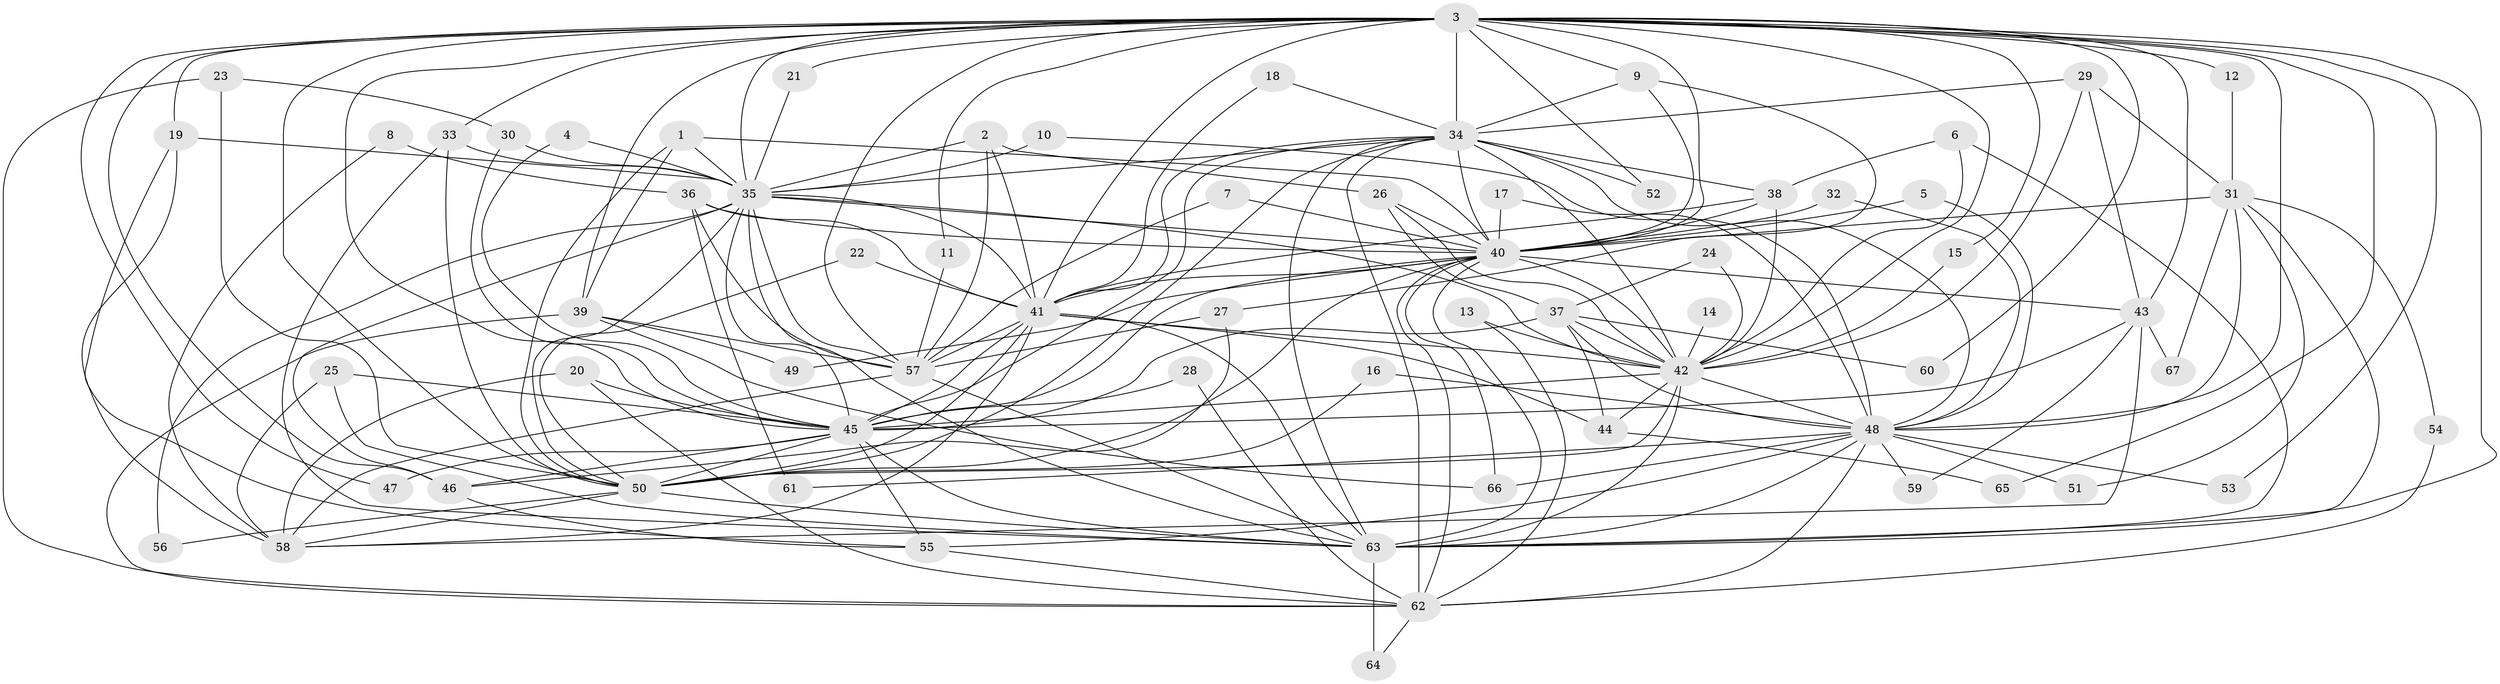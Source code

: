 // original degree distribution, {23: 0.014925373134328358, 16: 0.022388059701492536, 18: 0.007462686567164179, 20: 0.014925373134328358, 24: 0.007462686567164179, 28: 0.007462686567164179, 21: 0.007462686567164179, 4: 0.09701492537313433, 9: 0.014925373134328358, 3: 0.1791044776119403, 13: 0.007462686567164179, 7: 0.007462686567164179, 2: 0.5522388059701493, 5: 0.029850746268656716, 6: 0.014925373134328358, 8: 0.007462686567164179, 11: 0.007462686567164179}
// Generated by graph-tools (version 1.1) at 2025/25/03/09/25 03:25:45]
// undirected, 67 vertices, 187 edges
graph export_dot {
graph [start="1"]
  node [color=gray90,style=filled];
  1;
  2;
  3;
  4;
  5;
  6;
  7;
  8;
  9;
  10;
  11;
  12;
  13;
  14;
  15;
  16;
  17;
  18;
  19;
  20;
  21;
  22;
  23;
  24;
  25;
  26;
  27;
  28;
  29;
  30;
  31;
  32;
  33;
  34;
  35;
  36;
  37;
  38;
  39;
  40;
  41;
  42;
  43;
  44;
  45;
  46;
  47;
  48;
  49;
  50;
  51;
  52;
  53;
  54;
  55;
  56;
  57;
  58;
  59;
  60;
  61;
  62;
  63;
  64;
  65;
  66;
  67;
  1 -- 35 [weight=1.0];
  1 -- 39 [weight=1.0];
  1 -- 40 [weight=1.0];
  1 -- 50 [weight=1.0];
  2 -- 26 [weight=1.0];
  2 -- 35 [weight=1.0];
  2 -- 41 [weight=1.0];
  2 -- 57 [weight=1.0];
  3 -- 9 [weight=1.0];
  3 -- 11 [weight=1.0];
  3 -- 12 [weight=1.0];
  3 -- 15 [weight=1.0];
  3 -- 19 [weight=1.0];
  3 -- 21 [weight=1.0];
  3 -- 33 [weight=1.0];
  3 -- 34 [weight=2.0];
  3 -- 35 [weight=3.0];
  3 -- 39 [weight=1.0];
  3 -- 40 [weight=3.0];
  3 -- 41 [weight=2.0];
  3 -- 42 [weight=3.0];
  3 -- 43 [weight=1.0];
  3 -- 45 [weight=2.0];
  3 -- 46 [weight=1.0];
  3 -- 47 [weight=1.0];
  3 -- 48 [weight=1.0];
  3 -- 50 [weight=2.0];
  3 -- 52 [weight=1.0];
  3 -- 53 [weight=1.0];
  3 -- 57 [weight=1.0];
  3 -- 60 [weight=1.0];
  3 -- 63 [weight=3.0];
  3 -- 65 [weight=1.0];
  4 -- 35 [weight=1.0];
  4 -- 45 [weight=1.0];
  5 -- 40 [weight=1.0];
  5 -- 48 [weight=1.0];
  6 -- 38 [weight=1.0];
  6 -- 42 [weight=1.0];
  6 -- 63 [weight=1.0];
  7 -- 40 [weight=1.0];
  7 -- 57 [weight=1.0];
  8 -- 36 [weight=1.0];
  8 -- 58 [weight=1.0];
  9 -- 27 [weight=1.0];
  9 -- 34 [weight=1.0];
  9 -- 40 [weight=1.0];
  10 -- 35 [weight=1.0];
  10 -- 48 [weight=1.0];
  11 -- 57 [weight=1.0];
  12 -- 31 [weight=1.0];
  13 -- 42 [weight=1.0];
  13 -- 62 [weight=1.0];
  14 -- 42 [weight=1.0];
  15 -- 42 [weight=1.0];
  16 -- 48 [weight=1.0];
  16 -- 50 [weight=1.0];
  17 -- 40 [weight=1.0];
  17 -- 48 [weight=1.0];
  18 -- 34 [weight=1.0];
  18 -- 41 [weight=1.0];
  19 -- 35 [weight=1.0];
  19 -- 55 [weight=1.0];
  19 -- 58 [weight=1.0];
  20 -- 45 [weight=1.0];
  20 -- 58 [weight=1.0];
  20 -- 62 [weight=1.0];
  21 -- 35 [weight=1.0];
  22 -- 41 [weight=1.0];
  22 -- 50 [weight=1.0];
  23 -- 30 [weight=1.0];
  23 -- 50 [weight=1.0];
  23 -- 62 [weight=1.0];
  24 -- 37 [weight=1.0];
  24 -- 42 [weight=1.0];
  25 -- 45 [weight=1.0];
  25 -- 58 [weight=1.0];
  25 -- 63 [weight=1.0];
  26 -- 37 [weight=1.0];
  26 -- 40 [weight=1.0];
  26 -- 42 [weight=1.0];
  27 -- 46 [weight=1.0];
  27 -- 57 [weight=1.0];
  28 -- 45 [weight=1.0];
  28 -- 62 [weight=1.0];
  29 -- 31 [weight=1.0];
  29 -- 34 [weight=1.0];
  29 -- 42 [weight=1.0];
  29 -- 43 [weight=1.0];
  30 -- 35 [weight=1.0];
  30 -- 45 [weight=2.0];
  31 -- 40 [weight=2.0];
  31 -- 48 [weight=1.0];
  31 -- 51 [weight=1.0];
  31 -- 54 [weight=1.0];
  31 -- 63 [weight=1.0];
  31 -- 67 [weight=1.0];
  32 -- 40 [weight=2.0];
  32 -- 48 [weight=1.0];
  33 -- 35 [weight=2.0];
  33 -- 50 [weight=1.0];
  33 -- 63 [weight=1.0];
  34 -- 35 [weight=1.0];
  34 -- 38 [weight=1.0];
  34 -- 40 [weight=1.0];
  34 -- 41 [weight=1.0];
  34 -- 42 [weight=1.0];
  34 -- 45 [weight=1.0];
  34 -- 48 [weight=1.0];
  34 -- 50 [weight=1.0];
  34 -- 52 [weight=1.0];
  34 -- 62 [weight=1.0];
  34 -- 63 [weight=1.0];
  35 -- 40 [weight=1.0];
  35 -- 41 [weight=1.0];
  35 -- 42 [weight=2.0];
  35 -- 45 [weight=1.0];
  35 -- 46 [weight=2.0];
  35 -- 50 [weight=1.0];
  35 -- 56 [weight=1.0];
  35 -- 57 [weight=2.0];
  35 -- 63 [weight=1.0];
  36 -- 40 [weight=1.0];
  36 -- 41 [weight=2.0];
  36 -- 57 [weight=1.0];
  36 -- 61 [weight=1.0];
  37 -- 42 [weight=1.0];
  37 -- 44 [weight=2.0];
  37 -- 45 [weight=2.0];
  37 -- 48 [weight=1.0];
  37 -- 60 [weight=1.0];
  38 -- 40 [weight=1.0];
  38 -- 41 [weight=1.0];
  38 -- 42 [weight=1.0];
  39 -- 49 [weight=1.0];
  39 -- 57 [weight=3.0];
  39 -- 62 [weight=1.0];
  39 -- 66 [weight=1.0];
  40 -- 41 [weight=2.0];
  40 -- 42 [weight=1.0];
  40 -- 43 [weight=1.0];
  40 -- 45 [weight=2.0];
  40 -- 49 [weight=1.0];
  40 -- 50 [weight=2.0];
  40 -- 62 [weight=1.0];
  40 -- 63 [weight=1.0];
  40 -- 66 [weight=1.0];
  41 -- 42 [weight=1.0];
  41 -- 44 [weight=2.0];
  41 -- 45 [weight=2.0];
  41 -- 50 [weight=3.0];
  41 -- 57 [weight=1.0];
  41 -- 58 [weight=1.0];
  41 -- 63 [weight=1.0];
  42 -- 44 [weight=1.0];
  42 -- 45 [weight=1.0];
  42 -- 48 [weight=1.0];
  42 -- 50 [weight=2.0];
  42 -- 63 [weight=2.0];
  43 -- 45 [weight=1.0];
  43 -- 58 [weight=1.0];
  43 -- 59 [weight=1.0];
  43 -- 67 [weight=1.0];
  44 -- 65 [weight=1.0];
  45 -- 46 [weight=1.0];
  45 -- 47 [weight=1.0];
  45 -- 50 [weight=1.0];
  45 -- 55 [weight=2.0];
  45 -- 63 [weight=1.0];
  46 -- 55 [weight=1.0];
  48 -- 51 [weight=1.0];
  48 -- 53 [weight=1.0];
  48 -- 55 [weight=1.0];
  48 -- 59 [weight=1.0];
  48 -- 61 [weight=1.0];
  48 -- 62 [weight=1.0];
  48 -- 63 [weight=1.0];
  48 -- 66 [weight=1.0];
  50 -- 56 [weight=1.0];
  50 -- 58 [weight=1.0];
  50 -- 63 [weight=1.0];
  54 -- 62 [weight=1.0];
  55 -- 62 [weight=1.0];
  57 -- 58 [weight=1.0];
  57 -- 63 [weight=1.0];
  62 -- 64 [weight=1.0];
  63 -- 64 [weight=2.0];
}
